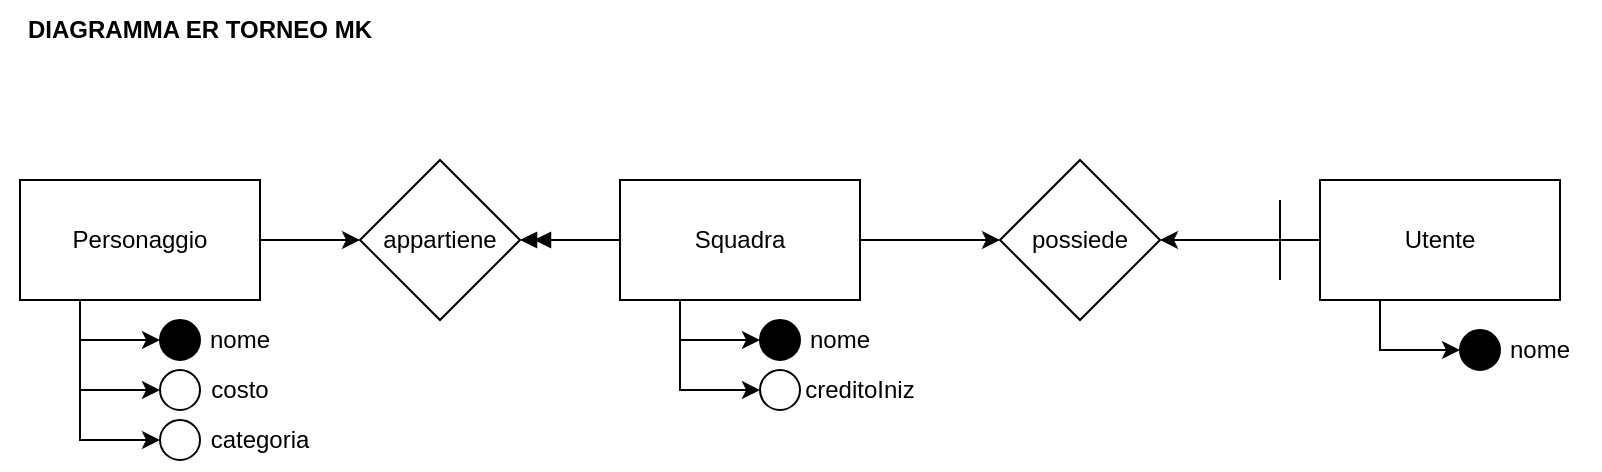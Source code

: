 <mxfile version="24.0.4" type="device">
  <diagram name="Pagina-1" id="3i85bQX7DKYPK7Mr_Zht">
    <mxGraphModel dx="1246" dy="621" grid="1" gridSize="10" guides="1" tooltips="1" connect="1" arrows="1" fold="1" page="1" pageScale="1" pageWidth="827" pageHeight="1169" math="0" shadow="0">
      <root>
        <mxCell id="0" />
        <mxCell id="1" parent="0" />
        <mxCell id="OkGgjaS9ZYU8j6HD7eZp-10" style="edgeStyle=orthogonalEdgeStyle;rounded=0;orthogonalLoop=1;jettySize=auto;html=1;exitX=1;exitY=0.5;exitDx=0;exitDy=0;entryX=0;entryY=0.5;entryDx=0;entryDy=0;" edge="1" parent="1" source="Er6Dni_gbAZDm3XnCL1h-1" target="OkGgjaS9ZYU8j6HD7eZp-2">
          <mxGeometry relative="1" as="geometry" />
        </mxCell>
        <mxCell id="OkGgjaS9ZYU8j6HD7eZp-35" style="edgeStyle=orthogonalEdgeStyle;rounded=0;orthogonalLoop=1;jettySize=auto;html=1;exitX=0.25;exitY=1;exitDx=0;exitDy=0;entryX=0;entryY=0.5;entryDx=0;entryDy=0;" edge="1" parent="1" source="Er6Dni_gbAZDm3XnCL1h-1" target="OkGgjaS9ZYU8j6HD7eZp-33">
          <mxGeometry relative="1" as="geometry">
            <mxPoint x="-59.857" y="390" as="targetPoint" />
          </mxGeometry>
        </mxCell>
        <mxCell id="OkGgjaS9ZYU8j6HD7eZp-44" style="edgeStyle=orthogonalEdgeStyle;rounded=0;orthogonalLoop=1;jettySize=auto;html=1;exitX=0.25;exitY=1;exitDx=0;exitDy=0;entryX=0;entryY=0.5;entryDx=0;entryDy=0;" edge="1" parent="1" source="Er6Dni_gbAZDm3XnCL1h-1" target="OkGgjaS9ZYU8j6HD7eZp-36">
          <mxGeometry relative="1" as="geometry" />
        </mxCell>
        <mxCell id="OkGgjaS9ZYU8j6HD7eZp-45" style="edgeStyle=orthogonalEdgeStyle;rounded=0;orthogonalLoop=1;jettySize=auto;html=1;exitX=0.25;exitY=1;exitDx=0;exitDy=0;entryX=0;entryY=0.5;entryDx=0;entryDy=0;" edge="1" parent="1" source="Er6Dni_gbAZDm3XnCL1h-1" target="OkGgjaS9ZYU8j6HD7eZp-38">
          <mxGeometry relative="1" as="geometry" />
        </mxCell>
        <mxCell id="Er6Dni_gbAZDm3XnCL1h-1" value="Personaggio" style="rounded=0;whiteSpace=wrap;html=1;" parent="1" vertex="1">
          <mxGeometry x="-90" y="280" width="120" height="60" as="geometry" />
        </mxCell>
        <mxCell id="OkGgjaS9ZYU8j6HD7eZp-8" style="edgeStyle=orthogonalEdgeStyle;rounded=0;orthogonalLoop=1;jettySize=auto;html=1;exitX=0;exitY=0.5;exitDx=0;exitDy=0;entryX=1;entryY=0.5;entryDx=0;entryDy=0;" edge="1" parent="1" source="Er6Dni_gbAZDm3XnCL1h-2" target="OkGgjaS9ZYU8j6HD7eZp-1">
          <mxGeometry relative="1" as="geometry" />
        </mxCell>
        <mxCell id="OkGgjaS9ZYU8j6HD7eZp-26" style="edgeStyle=orthogonalEdgeStyle;rounded=0;orthogonalLoop=1;jettySize=auto;html=1;exitX=0.25;exitY=1;exitDx=0;exitDy=0;entryX=0;entryY=0.5;entryDx=0;entryDy=0;" edge="1" parent="1" source="Er6Dni_gbAZDm3XnCL1h-2" target="OkGgjaS9ZYU8j6HD7eZp-13">
          <mxGeometry relative="1" as="geometry" />
        </mxCell>
        <mxCell id="Er6Dni_gbAZDm3XnCL1h-2" value="Utente" style="rounded=0;whiteSpace=wrap;html=1;" parent="1" vertex="1">
          <mxGeometry x="560" y="280" width="120" height="60" as="geometry" />
        </mxCell>
        <mxCell id="OkGgjaS9ZYU8j6HD7eZp-1" value="possiede" style="rhombus;whiteSpace=wrap;html=1;" vertex="1" parent="1">
          <mxGeometry x="400" y="270" width="80" height="80" as="geometry" />
        </mxCell>
        <mxCell id="OkGgjaS9ZYU8j6HD7eZp-2" value="appartiene" style="rhombus;whiteSpace=wrap;html=1;" vertex="1" parent="1">
          <mxGeometry x="80" y="270" width="80" height="80" as="geometry" />
        </mxCell>
        <mxCell id="OkGgjaS9ZYU8j6HD7eZp-9" style="edgeStyle=orthogonalEdgeStyle;rounded=0;orthogonalLoop=1;jettySize=auto;html=1;exitX=1;exitY=0.5;exitDx=0;exitDy=0;entryX=0;entryY=0.5;entryDx=0;entryDy=0;" edge="1" parent="1" source="OkGgjaS9ZYU8j6HD7eZp-3" target="OkGgjaS9ZYU8j6HD7eZp-1">
          <mxGeometry relative="1" as="geometry" />
        </mxCell>
        <mxCell id="OkGgjaS9ZYU8j6HD7eZp-11" style="edgeStyle=orthogonalEdgeStyle;rounded=0;orthogonalLoop=1;jettySize=auto;html=1;exitX=0;exitY=0.5;exitDx=0;exitDy=0;endArrow=doubleBlock;endFill=1;" edge="1" parent="1" source="OkGgjaS9ZYU8j6HD7eZp-3" target="OkGgjaS9ZYU8j6HD7eZp-2">
          <mxGeometry relative="1" as="geometry" />
        </mxCell>
        <mxCell id="OkGgjaS9ZYU8j6HD7eZp-27" style="edgeStyle=orthogonalEdgeStyle;rounded=0;orthogonalLoop=1;jettySize=auto;html=1;exitX=0.25;exitY=1;exitDx=0;exitDy=0;entryX=0;entryY=0.5;entryDx=0;entryDy=0;" edge="1" parent="1" source="OkGgjaS9ZYU8j6HD7eZp-3" target="OkGgjaS9ZYU8j6HD7eZp-17">
          <mxGeometry relative="1" as="geometry" />
        </mxCell>
        <mxCell id="OkGgjaS9ZYU8j6HD7eZp-32" style="edgeStyle=orthogonalEdgeStyle;rounded=0;orthogonalLoop=1;jettySize=auto;html=1;exitX=0.25;exitY=1;exitDx=0;exitDy=0;entryX=0;entryY=0.5;entryDx=0;entryDy=0;" edge="1" parent="1" source="OkGgjaS9ZYU8j6HD7eZp-3" target="OkGgjaS9ZYU8j6HD7eZp-28">
          <mxGeometry relative="1" as="geometry" />
        </mxCell>
        <mxCell id="OkGgjaS9ZYU8j6HD7eZp-3" value="Squadra" style="rounded=0;whiteSpace=wrap;html=1;" vertex="1" parent="1">
          <mxGeometry x="210" y="280" width="120" height="60" as="geometry" />
        </mxCell>
        <mxCell id="OkGgjaS9ZYU8j6HD7eZp-12" value="" style="endArrow=none;html=1;rounded=0;" edge="1" parent="1">
          <mxGeometry width="50" height="50" relative="1" as="geometry">
            <mxPoint x="540" y="330" as="sourcePoint" />
            <mxPoint x="540" y="290" as="targetPoint" />
          </mxGeometry>
        </mxCell>
        <mxCell id="OkGgjaS9ZYU8j6HD7eZp-13" value="" style="ellipse;whiteSpace=wrap;html=1;aspect=fixed;fillColor=#000000;" vertex="1" parent="1">
          <mxGeometry x="630" y="355" width="20" height="20" as="geometry" />
        </mxCell>
        <mxCell id="OkGgjaS9ZYU8j6HD7eZp-14" value="nome" style="text;html=1;align=center;verticalAlign=middle;whiteSpace=wrap;rounded=0;" vertex="1" parent="1">
          <mxGeometry x="640" y="350" width="60" height="30" as="geometry" />
        </mxCell>
        <mxCell id="OkGgjaS9ZYU8j6HD7eZp-17" value="" style="ellipse;whiteSpace=wrap;html=1;aspect=fixed;fillColor=#000000;" vertex="1" parent="1">
          <mxGeometry x="280" y="350" width="20" height="20" as="geometry" />
        </mxCell>
        <mxCell id="OkGgjaS9ZYU8j6HD7eZp-18" value="nome" style="text;html=1;align=center;verticalAlign=middle;whiteSpace=wrap;rounded=0;" vertex="1" parent="1">
          <mxGeometry x="290" y="345" width="60" height="30" as="geometry" />
        </mxCell>
        <mxCell id="OkGgjaS9ZYU8j6HD7eZp-28" value="" style="ellipse;whiteSpace=wrap;html=1;aspect=fixed;fillColor=#FFFFFF;" vertex="1" parent="1">
          <mxGeometry x="280" y="375" width="20" height="20" as="geometry" />
        </mxCell>
        <mxCell id="OkGgjaS9ZYU8j6HD7eZp-29" value="creditoIniz" style="text;html=1;align=center;verticalAlign=middle;whiteSpace=wrap;rounded=0;" vertex="1" parent="1">
          <mxGeometry x="290" y="370" width="80" height="30" as="geometry" />
        </mxCell>
        <mxCell id="OkGgjaS9ZYU8j6HD7eZp-33" value="" style="ellipse;whiteSpace=wrap;html=1;aspect=fixed;fillColor=#000000;" vertex="1" parent="1">
          <mxGeometry x="-20" y="350" width="20" height="20" as="geometry" />
        </mxCell>
        <mxCell id="OkGgjaS9ZYU8j6HD7eZp-34" value="nome" style="text;html=1;align=center;verticalAlign=middle;whiteSpace=wrap;rounded=0;" vertex="1" parent="1">
          <mxGeometry x="-10" y="345" width="60" height="30" as="geometry" />
        </mxCell>
        <mxCell id="OkGgjaS9ZYU8j6HD7eZp-36" value="" style="ellipse;whiteSpace=wrap;html=1;aspect=fixed;fillColor=#FFFFFF;" vertex="1" parent="1">
          <mxGeometry x="-20" y="375" width="20" height="20" as="geometry" />
        </mxCell>
        <mxCell id="OkGgjaS9ZYU8j6HD7eZp-37" value="costo" style="text;html=1;align=center;verticalAlign=middle;whiteSpace=wrap;rounded=0;" vertex="1" parent="1">
          <mxGeometry x="-10" y="370" width="60" height="30" as="geometry" />
        </mxCell>
        <mxCell id="OkGgjaS9ZYU8j6HD7eZp-38" value="" style="ellipse;whiteSpace=wrap;html=1;aspect=fixed;fillColor=#FFFFFF;" vertex="1" parent="1">
          <mxGeometry x="-20" y="400" width="20" height="20" as="geometry" />
        </mxCell>
        <mxCell id="OkGgjaS9ZYU8j6HD7eZp-39" value="categoria" style="text;html=1;align=center;verticalAlign=middle;whiteSpace=wrap;rounded=0;" vertex="1" parent="1">
          <mxGeometry x="-10" y="395" width="80" height="30" as="geometry" />
        </mxCell>
        <mxCell id="OkGgjaS9ZYU8j6HD7eZp-46" value="DIAGRAMMA ER TORNEO MK" style="text;html=1;align=center;verticalAlign=middle;whiteSpace=wrap;rounded=0;fontStyle=1" vertex="1" parent="1">
          <mxGeometry x="-100" y="190" width="200" height="30" as="geometry" />
        </mxCell>
      </root>
    </mxGraphModel>
  </diagram>
</mxfile>

